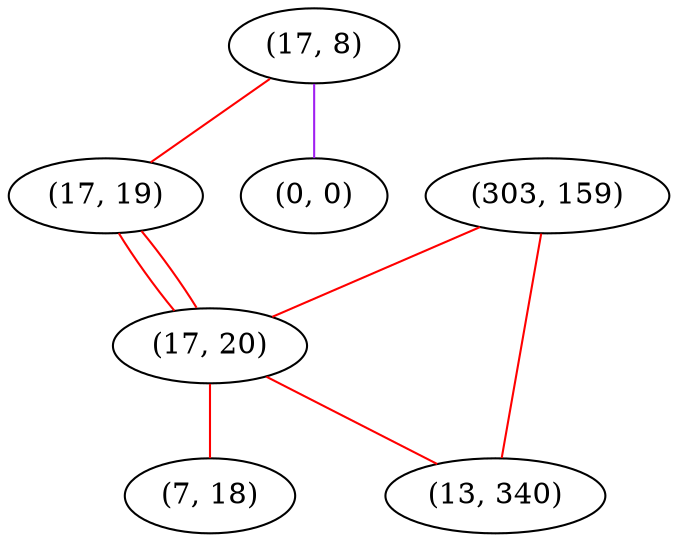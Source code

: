 graph "" {
"(17, 8)";
"(17, 19)";
"(303, 159)";
"(17, 20)";
"(0, 0)";
"(7, 18)";
"(13, 340)";
"(17, 8)" -- "(17, 19)"  [color=red, key=0, weight=1];
"(17, 8)" -- "(0, 0)"  [color=purple, key=0, weight=4];
"(17, 19)" -- "(17, 20)"  [color=red, key=0, weight=1];
"(17, 19)" -- "(17, 20)"  [color=red, key=1, weight=1];
"(303, 159)" -- "(13, 340)"  [color=red, key=0, weight=1];
"(303, 159)" -- "(17, 20)"  [color=red, key=0, weight=1];
"(17, 20)" -- "(13, 340)"  [color=red, key=0, weight=1];
"(17, 20)" -- "(7, 18)"  [color=red, key=0, weight=1];
}
